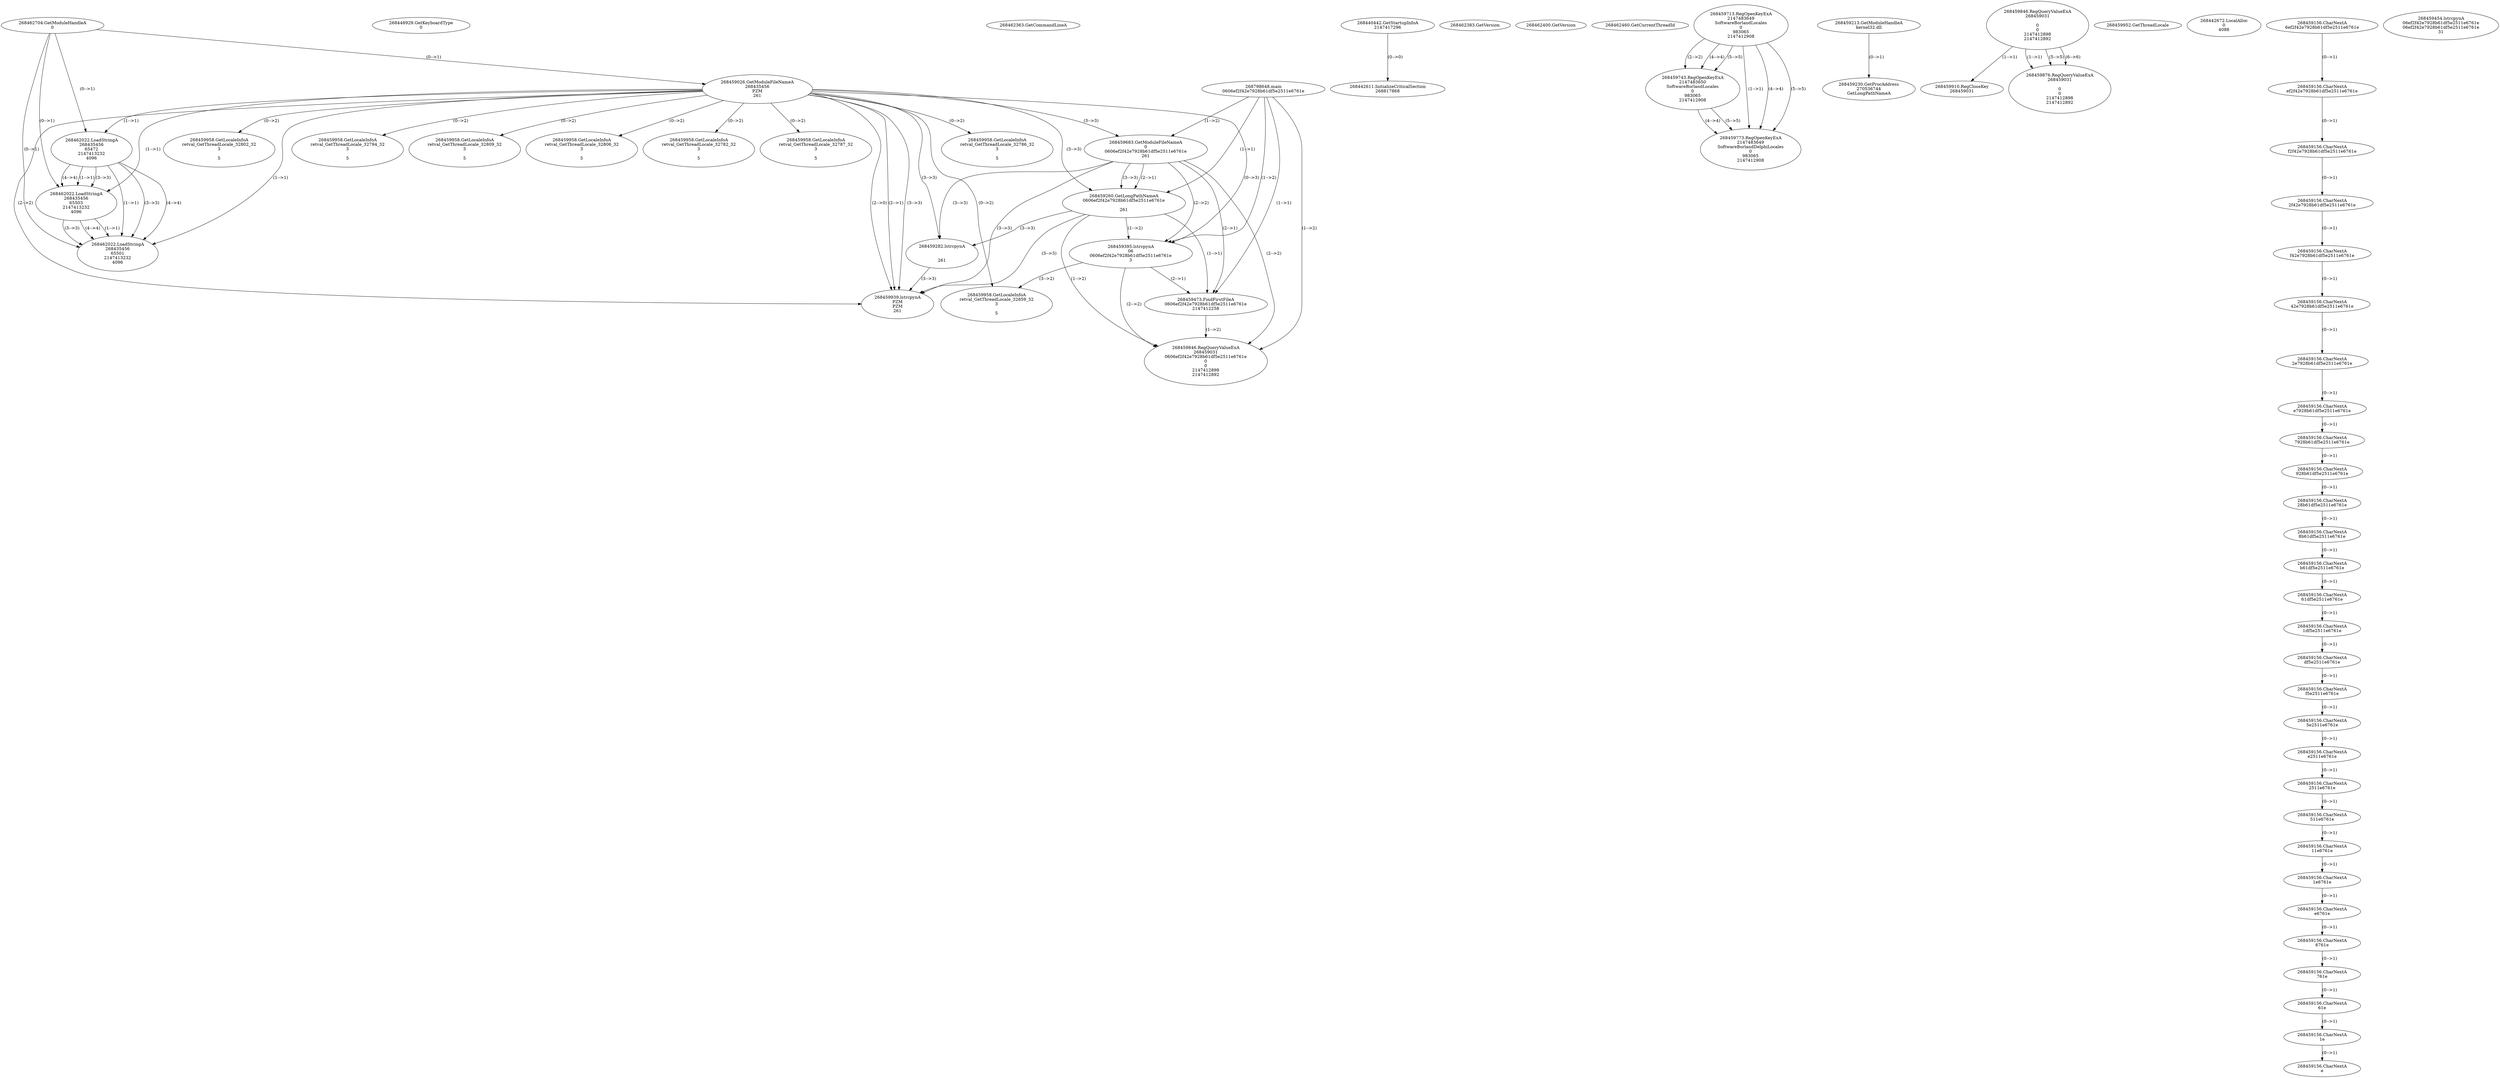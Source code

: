 // Global SCDG with merge call
digraph {
	0 [label="268798648.main
0606ef2f42e7928b61df5e2511e6761e"]
	1 [label="268462704.GetModuleHandleA
0"]
	2 [label="268448929.GetKeyboardType
0"]
	3 [label="268462363.GetCommandLineA
"]
	4 [label="268440442.GetStartupInfoA
2147417296"]
	5 [label="268462383.GetVersion
"]
	6 [label="268462400.GetVersion
"]
	7 [label="268462460.GetCurrentThreadId
"]
	8 [label="268459026.GetModuleFileNameA
268435456
PZM
261"]
	1 -> 8 [label="(0-->1)"]
	9 [label="268459683.GetModuleFileNameA
0
0606ef2f42e7928b61df5e2511e6761e
261"]
	0 -> 9 [label="(1-->2)"]
	8 -> 9 [label="(3-->3)"]
	10 [label="268459713.RegOpenKeyExA
2147483649
Software\Borland\Locales
0
983065
2147412908"]
	11 [label="268459743.RegOpenKeyExA
2147483650
Software\Borland\Locales
0
983065
2147412908"]
	10 -> 11 [label="(2-->2)"]
	10 -> 11 [label="(4-->4)"]
	10 -> 11 [label="(5-->5)"]
	12 [label="268459773.RegOpenKeyExA
2147483649
Software\Borland\Delphi\Locales
0
983065
2147412908"]
	10 -> 12 [label="(1-->1)"]
	10 -> 12 [label="(4-->4)"]
	11 -> 12 [label="(4-->4)"]
	10 -> 12 [label="(5-->5)"]
	11 -> 12 [label="(5-->5)"]
	13 [label="268459213.GetModuleHandleA
kernel32.dll"]
	14 [label="268459230.GetProcAddress
270536744
GetLongPathNameA"]
	13 -> 14 [label="(0-->1)"]
	15 [label="268459260.GetLongPathNameA
0606ef2f42e7928b61df5e2511e6761e

261"]
	0 -> 15 [label="(1-->1)"]
	9 -> 15 [label="(2-->1)"]
	8 -> 15 [label="(3-->3)"]
	9 -> 15 [label="(3-->3)"]
	16 [label="268459282.lstrcpynA


261"]
	8 -> 16 [label="(3-->3)"]
	9 -> 16 [label="(3-->3)"]
	15 -> 16 [label="(3-->3)"]
	17 [label="268459846.RegQueryValueExA
268459031

0
0
2147412898
2147412892"]
	18 [label="268459910.RegCloseKey
268459031"]
	17 -> 18 [label="(1-->1)"]
	19 [label="268459939.lstrcpynA
PZM
PZM
261"]
	8 -> 19 [label="(2-->1)"]
	8 -> 19 [label="(2-->2)"]
	8 -> 19 [label="(3-->3)"]
	9 -> 19 [label="(3-->3)"]
	15 -> 19 [label="(3-->3)"]
	16 -> 19 [label="(3-->3)"]
	8 -> 19 [label="(2-->0)"]
	20 [label="268459952.GetThreadLocale
"]
	21 [label="268459958.GetLocaleInfoA
retval_GetThreadLocale_32802_32
3

5"]
	8 -> 21 [label="(0-->2)"]
	22 [label="268462022.LoadStringA
268435456
65472
2147413232
4096"]
	1 -> 22 [label="(0-->1)"]
	8 -> 22 [label="(1-->1)"]
	23 [label="268462022.LoadStringA
268435456
65503
2147413232
4096"]
	1 -> 23 [label="(0-->1)"]
	8 -> 23 [label="(1-->1)"]
	22 -> 23 [label="(1-->1)"]
	22 -> 23 [label="(3-->3)"]
	22 -> 23 [label="(4-->4)"]
	24 [label="268462022.LoadStringA
268435456
65501
2147413232
4096"]
	1 -> 24 [label="(0-->1)"]
	8 -> 24 [label="(1-->1)"]
	22 -> 24 [label="(1-->1)"]
	23 -> 24 [label="(1-->1)"]
	22 -> 24 [label="(3-->3)"]
	23 -> 24 [label="(3-->3)"]
	22 -> 24 [label="(4-->4)"]
	23 -> 24 [label="(4-->4)"]
	25 [label="268442611.InitializeCriticalSection
268817868"]
	4 -> 25 [label="(0-->0)"]
	26 [label="268442672.LocalAlloc
0
4088"]
	27 [label="268459958.GetLocaleInfoA
retval_GetThreadLocale_32794_32
3

5"]
	8 -> 27 [label="(0-->2)"]
	28 [label="268459876.RegQueryValueExA
268459031

0
0
2147412898
2147412892"]
	17 -> 28 [label="(1-->1)"]
	17 -> 28 [label="(5-->5)"]
	17 -> 28 [label="(6-->6)"]
	29 [label="268459958.GetLocaleInfoA
retval_GetThreadLocale_32809_32
3

5"]
	8 -> 29 [label="(0-->2)"]
	30 [label="268459958.GetLocaleInfoA
retval_GetThreadLocale_32806_32
3

5"]
	8 -> 30 [label="(0-->2)"]
	31 [label="268459958.GetLocaleInfoA
retval_GetThreadLocale_32782_32
3

5"]
	8 -> 31 [label="(0-->2)"]
	32 [label="268459958.GetLocaleInfoA
retval_GetThreadLocale_32787_32
3

5"]
	8 -> 32 [label="(0-->2)"]
	33 [label="268459395.lstrcpynA
06
0606ef2f42e7928b61df5e2511e6761e
3"]
	0 -> 33 [label="(1-->2)"]
	9 -> 33 [label="(2-->2)"]
	15 -> 33 [label="(1-->2)"]
	8 -> 33 [label="(0-->3)"]
	34 [label="268459156.CharNextA
6ef2f42e7928b61df5e2511e6761e"]
	35 [label="268459156.CharNextA
ef2f42e7928b61df5e2511e6761e"]
	34 -> 35 [label="(0-->1)"]
	36 [label="268459156.CharNextA
f2f42e7928b61df5e2511e6761e"]
	35 -> 36 [label="(0-->1)"]
	37 [label="268459156.CharNextA
2f42e7928b61df5e2511e6761e"]
	36 -> 37 [label="(0-->1)"]
	38 [label="268459156.CharNextA
f42e7928b61df5e2511e6761e"]
	37 -> 38 [label="(0-->1)"]
	39 [label="268459156.CharNextA
42e7928b61df5e2511e6761e"]
	38 -> 39 [label="(0-->1)"]
	40 [label="268459156.CharNextA
2e7928b61df5e2511e6761e"]
	39 -> 40 [label="(0-->1)"]
	41 [label="268459156.CharNextA
e7928b61df5e2511e6761e"]
	40 -> 41 [label="(0-->1)"]
	42 [label="268459156.CharNextA
7928b61df5e2511e6761e"]
	41 -> 42 [label="(0-->1)"]
	43 [label="268459156.CharNextA
928b61df5e2511e6761e"]
	42 -> 43 [label="(0-->1)"]
	44 [label="268459156.CharNextA
28b61df5e2511e6761e"]
	43 -> 44 [label="(0-->1)"]
	45 [label="268459156.CharNextA
8b61df5e2511e6761e"]
	44 -> 45 [label="(0-->1)"]
	46 [label="268459156.CharNextA
b61df5e2511e6761e"]
	45 -> 46 [label="(0-->1)"]
	47 [label="268459156.CharNextA
61df5e2511e6761e"]
	46 -> 47 [label="(0-->1)"]
	48 [label="268459156.CharNextA
1df5e2511e6761e"]
	47 -> 48 [label="(0-->1)"]
	49 [label="268459156.CharNextA
df5e2511e6761e"]
	48 -> 49 [label="(0-->1)"]
	50 [label="268459156.CharNextA
f5e2511e6761e"]
	49 -> 50 [label="(0-->1)"]
	51 [label="268459156.CharNextA
5e2511e6761e"]
	50 -> 51 [label="(0-->1)"]
	52 [label="268459156.CharNextA
e2511e6761e"]
	51 -> 52 [label="(0-->1)"]
	53 [label="268459156.CharNextA
2511e6761e"]
	52 -> 53 [label="(0-->1)"]
	54 [label="268459156.CharNextA
511e6761e"]
	53 -> 54 [label="(0-->1)"]
	55 [label="268459156.CharNextA
11e6761e"]
	54 -> 55 [label="(0-->1)"]
	56 [label="268459156.CharNextA
1e6761e"]
	55 -> 56 [label="(0-->1)"]
	57 [label="268459156.CharNextA
e6761e"]
	56 -> 57 [label="(0-->1)"]
	58 [label="268459156.CharNextA
6761e"]
	57 -> 58 [label="(0-->1)"]
	59 [label="268459156.CharNextA
761e"]
	58 -> 59 [label="(0-->1)"]
	60 [label="268459156.CharNextA
61e"]
	59 -> 60 [label="(0-->1)"]
	61 [label="268459156.CharNextA
1e"]
	60 -> 61 [label="(0-->1)"]
	62 [label="268459156.CharNextA
e"]
	61 -> 62 [label="(0-->1)"]
	63 [label="268459454.lstrcpynA
06ef2f42e7928b61df5e2511e6761e
06ef2f42e7928b61df5e2511e6761e
31"]
	64 [label="268459473.FindFirstFileA
0606ef2f42e7928b61df5e2511e6761e
2147412258"]
	0 -> 64 [label="(1-->1)"]
	9 -> 64 [label="(2-->1)"]
	15 -> 64 [label="(1-->1)"]
	33 -> 64 [label="(2-->1)"]
	65 [label="268459846.RegQueryValueExA
268459031
0606ef2f42e7928b61df5e2511e6761e
0
0
2147412898
2147412892"]
	0 -> 65 [label="(1-->2)"]
	9 -> 65 [label="(2-->2)"]
	15 -> 65 [label="(1-->2)"]
	33 -> 65 [label="(2-->2)"]
	64 -> 65 [label="(1-->2)"]
	66 [label="268459958.GetLocaleInfoA
retval_GetThreadLocale_32859_32
3

5"]
	8 -> 66 [label="(0-->2)"]
	33 -> 66 [label="(3-->2)"]
	67 [label="268459958.GetLocaleInfoA
retval_GetThreadLocale_32786_32
3

5"]
	8 -> 67 [label="(0-->2)"]
}
